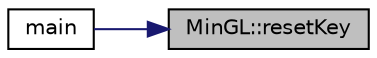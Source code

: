 digraph "MinGL::resetKey"
{
 // LATEX_PDF_SIZE
  edge [fontname="Helvetica",fontsize="10",labelfontname="Helvetica",labelfontsize="10"];
  node [fontname="Helvetica",fontsize="10",shape=record];
  rankdir="RL";
  Node1 [label="MinGL::resetKey",height=0.2,width=0.4,color="black", fillcolor="grey75", style="filled", fontcolor="black",tooltip="Force une touche a être relâchée."];
  Node1 -> Node2 [dir="back",color="midnightblue",fontsize="10",style="solid",fontname="Helvetica"];
  Node2 [label="main",height=0.2,width=0.4,color="black", fillcolor="white", style="filled",URL="$_min_g_l2_2examples_207-_audio_2main_8cpp.html#ae66f6b31b5ad750f1fe042a706a4e3d4",tooltip=" "];
}
